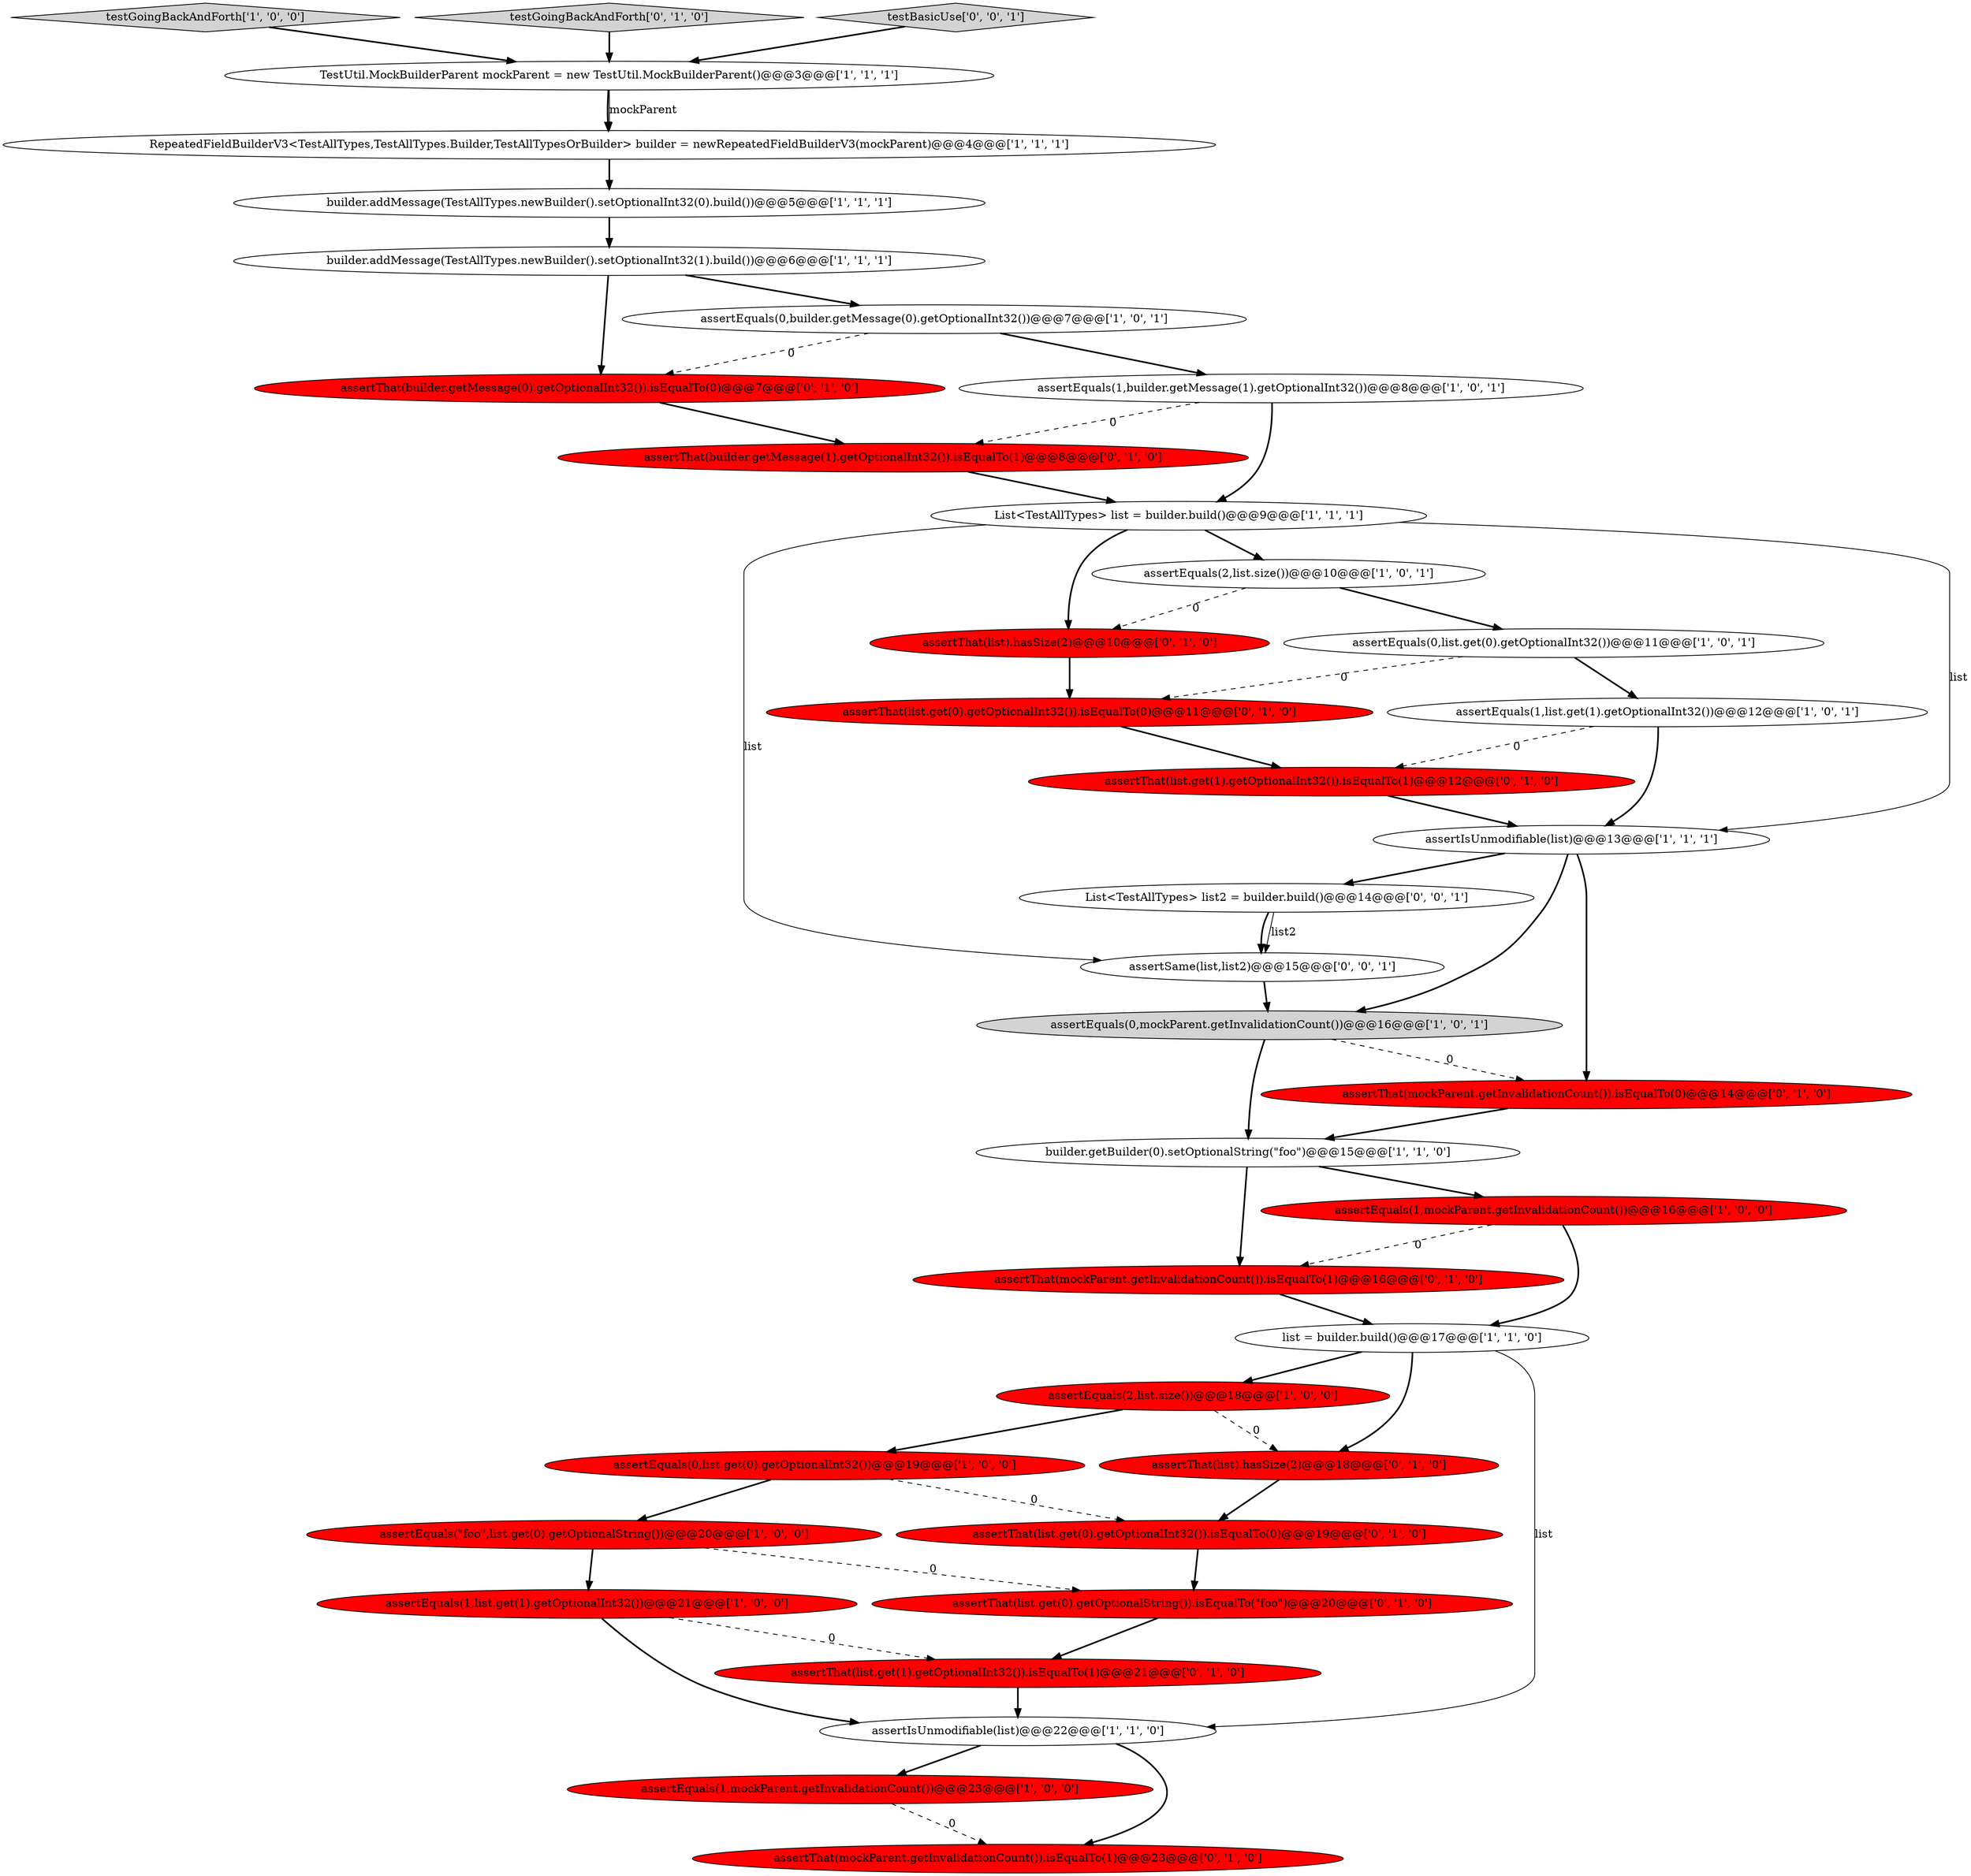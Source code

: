 digraph {
21 [style = filled, label = "builder.getBuilder(0).setOptionalString(\"foo\")@@@15@@@['1', '1', '0']", fillcolor = white, shape = ellipse image = "AAA0AAABBB1BBB"];
1 [style = filled, label = "builder.addMessage(TestAllTypes.newBuilder().setOptionalInt32(0).build())@@@5@@@['1', '1', '1']", fillcolor = white, shape = ellipse image = "AAA0AAABBB1BBB"];
8 [style = filled, label = "assertEquals(2,list.size())@@@18@@@['1', '0', '0']", fillcolor = red, shape = ellipse image = "AAA1AAABBB1BBB"];
33 [style = filled, label = "assertThat(mockParent.getInvalidationCount()).isEqualTo(1)@@@16@@@['0', '1', '0']", fillcolor = red, shape = ellipse image = "AAA1AAABBB2BBB"];
17 [style = filled, label = "testGoingBackAndForth['1', '0', '0']", fillcolor = lightgray, shape = diamond image = "AAA0AAABBB1BBB"];
18 [style = filled, label = "builder.addMessage(TestAllTypes.newBuilder().setOptionalInt32(1).build())@@@6@@@['1', '1', '1']", fillcolor = white, shape = ellipse image = "AAA0AAABBB1BBB"];
24 [style = filled, label = "assertThat(list).hasSize(2)@@@18@@@['0', '1', '0']", fillcolor = red, shape = ellipse image = "AAA1AAABBB2BBB"];
26 [style = filled, label = "assertThat(list.get(1).getOptionalInt32()).isEqualTo(1)@@@12@@@['0', '1', '0']", fillcolor = red, shape = ellipse image = "AAA1AAABBB2BBB"];
15 [style = filled, label = "assertEquals(1,builder.getMessage(1).getOptionalInt32())@@@8@@@['1', '0', '1']", fillcolor = white, shape = ellipse image = "AAA0AAABBB1BBB"];
14 [style = filled, label = "assertIsUnmodifiable(list)@@@22@@@['1', '1', '0']", fillcolor = white, shape = ellipse image = "AAA0AAABBB1BBB"];
30 [style = filled, label = "assertThat(list.get(0).getOptionalInt32()).isEqualTo(0)@@@11@@@['0', '1', '0']", fillcolor = red, shape = ellipse image = "AAA1AAABBB2BBB"];
23 [style = filled, label = "testGoingBackAndForth['0', '1', '0']", fillcolor = lightgray, shape = diamond image = "AAA0AAABBB2BBB"];
2 [style = filled, label = "RepeatedFieldBuilderV3<TestAllTypes,TestAllTypes.Builder,TestAllTypesOrBuilder> builder = newRepeatedFieldBuilderV3(mockParent)@@@4@@@['1', '1', '1']", fillcolor = white, shape = ellipse image = "AAA0AAABBB1BBB"];
16 [style = filled, label = "assertIsUnmodifiable(list)@@@13@@@['1', '1', '1']", fillcolor = white, shape = ellipse image = "AAA0AAABBB1BBB"];
27 [style = filled, label = "assertThat(list.get(0).getOptionalInt32()).isEqualTo(0)@@@19@@@['0', '1', '0']", fillcolor = red, shape = ellipse image = "AAA1AAABBB2BBB"];
9 [style = filled, label = "assertEquals(2,list.size())@@@10@@@['1', '0', '1']", fillcolor = white, shape = ellipse image = "AAA0AAABBB1BBB"];
6 [style = filled, label = "assertEquals(1,mockParent.getInvalidationCount())@@@23@@@['1', '0', '0']", fillcolor = red, shape = ellipse image = "AAA1AAABBB1BBB"];
19 [style = filled, label = "assertEquals(0,mockParent.getInvalidationCount())@@@16@@@['1', '0', '1']", fillcolor = lightgray, shape = ellipse image = "AAA0AAABBB1BBB"];
34 [style = filled, label = "assertThat(list.get(1).getOptionalInt32()).isEqualTo(1)@@@21@@@['0', '1', '0']", fillcolor = red, shape = ellipse image = "AAA1AAABBB2BBB"];
36 [style = filled, label = "testBasicUse['0', '0', '1']", fillcolor = lightgray, shape = diamond image = "AAA0AAABBB3BBB"];
3 [style = filled, label = "assertEquals(1,list.get(1).getOptionalInt32())@@@21@@@['1', '0', '0']", fillcolor = red, shape = ellipse image = "AAA1AAABBB1BBB"];
11 [style = filled, label = "List<TestAllTypes> list = builder.build()@@@9@@@['1', '1', '1']", fillcolor = white, shape = ellipse image = "AAA0AAABBB1BBB"];
20 [style = filled, label = "assertEquals(1,mockParent.getInvalidationCount())@@@16@@@['1', '0', '0']", fillcolor = red, shape = ellipse image = "AAA1AAABBB1BBB"];
28 [style = filled, label = "assertThat(builder.getMessage(1).getOptionalInt32()).isEqualTo(1)@@@8@@@['0', '1', '0']", fillcolor = red, shape = ellipse image = "AAA1AAABBB2BBB"];
35 [style = filled, label = "List<TestAllTypes> list2 = builder.build()@@@14@@@['0', '0', '1']", fillcolor = white, shape = ellipse image = "AAA0AAABBB3BBB"];
22 [style = filled, label = "assertThat(list).hasSize(2)@@@10@@@['0', '1', '0']", fillcolor = red, shape = ellipse image = "AAA1AAABBB2BBB"];
25 [style = filled, label = "assertThat(builder.getMessage(0).getOptionalInt32()).isEqualTo(0)@@@7@@@['0', '1', '0']", fillcolor = red, shape = ellipse image = "AAA1AAABBB2BBB"];
13 [style = filled, label = "assertEquals(\"foo\",list.get(0).getOptionalString())@@@20@@@['1', '0', '0']", fillcolor = red, shape = ellipse image = "AAA1AAABBB1BBB"];
10 [style = filled, label = "assertEquals(0,builder.getMessage(0).getOptionalInt32())@@@7@@@['1', '0', '1']", fillcolor = white, shape = ellipse image = "AAA0AAABBB1BBB"];
37 [style = filled, label = "assertSame(list,list2)@@@15@@@['0', '0', '1']", fillcolor = white, shape = ellipse image = "AAA0AAABBB3BBB"];
0 [style = filled, label = "assertEquals(1,list.get(1).getOptionalInt32())@@@12@@@['1', '0', '1']", fillcolor = white, shape = ellipse image = "AAA0AAABBB1BBB"];
12 [style = filled, label = "list = builder.build()@@@17@@@['1', '1', '0']", fillcolor = white, shape = ellipse image = "AAA0AAABBB1BBB"];
5 [style = filled, label = "TestUtil.MockBuilderParent mockParent = new TestUtil.MockBuilderParent()@@@3@@@['1', '1', '1']", fillcolor = white, shape = ellipse image = "AAA0AAABBB1BBB"];
4 [style = filled, label = "assertEquals(0,list.get(0).getOptionalInt32())@@@19@@@['1', '0', '0']", fillcolor = red, shape = ellipse image = "AAA1AAABBB1BBB"];
31 [style = filled, label = "assertThat(mockParent.getInvalidationCount()).isEqualTo(1)@@@23@@@['0', '1', '0']", fillcolor = red, shape = ellipse image = "AAA1AAABBB2BBB"];
32 [style = filled, label = "assertThat(list.get(0).getOptionalString()).isEqualTo(\"foo\")@@@20@@@['0', '1', '0']", fillcolor = red, shape = ellipse image = "AAA1AAABBB2BBB"];
7 [style = filled, label = "assertEquals(0,list.get(0).getOptionalInt32())@@@11@@@['1', '0', '1']", fillcolor = white, shape = ellipse image = "AAA0AAABBB1BBB"];
29 [style = filled, label = "assertThat(mockParent.getInvalidationCount()).isEqualTo(0)@@@14@@@['0', '1', '0']", fillcolor = red, shape = ellipse image = "AAA1AAABBB2BBB"];
0->16 [style = bold, label=""];
17->5 [style = bold, label=""];
25->28 [style = bold, label=""];
27->32 [style = bold, label=""];
11->16 [style = solid, label="list"];
10->15 [style = bold, label=""];
23->5 [style = bold, label=""];
15->28 [style = dashed, label="0"];
2->1 [style = bold, label=""];
21->33 [style = bold, label=""];
28->11 [style = bold, label=""];
4->13 [style = bold, label=""];
3->14 [style = bold, label=""];
30->26 [style = bold, label=""];
16->29 [style = bold, label=""];
19->29 [style = dashed, label="0"];
11->37 [style = solid, label="list"];
4->27 [style = dashed, label="0"];
6->31 [style = dashed, label="0"];
1->18 [style = bold, label=""];
7->0 [style = bold, label=""];
9->22 [style = dashed, label="0"];
0->26 [style = dashed, label="0"];
32->34 [style = bold, label=""];
12->24 [style = bold, label=""];
33->12 [style = bold, label=""];
8->24 [style = dashed, label="0"];
9->7 [style = bold, label=""];
11->9 [style = bold, label=""];
16->19 [style = bold, label=""];
12->14 [style = solid, label="list"];
22->30 [style = bold, label=""];
29->21 [style = bold, label=""];
13->32 [style = dashed, label="0"];
26->16 [style = bold, label=""];
5->2 [style = bold, label=""];
3->34 [style = dashed, label="0"];
5->2 [style = solid, label="mockParent"];
21->20 [style = bold, label=""];
15->11 [style = bold, label=""];
18->10 [style = bold, label=""];
13->3 [style = bold, label=""];
35->37 [style = bold, label=""];
12->8 [style = bold, label=""];
7->30 [style = dashed, label="0"];
20->12 [style = bold, label=""];
14->31 [style = bold, label=""];
18->25 [style = bold, label=""];
11->22 [style = bold, label=""];
36->5 [style = bold, label=""];
34->14 [style = bold, label=""];
37->19 [style = bold, label=""];
8->4 [style = bold, label=""];
16->35 [style = bold, label=""];
20->33 [style = dashed, label="0"];
24->27 [style = bold, label=""];
14->6 [style = bold, label=""];
10->25 [style = dashed, label="0"];
35->37 [style = solid, label="list2"];
19->21 [style = bold, label=""];
}
